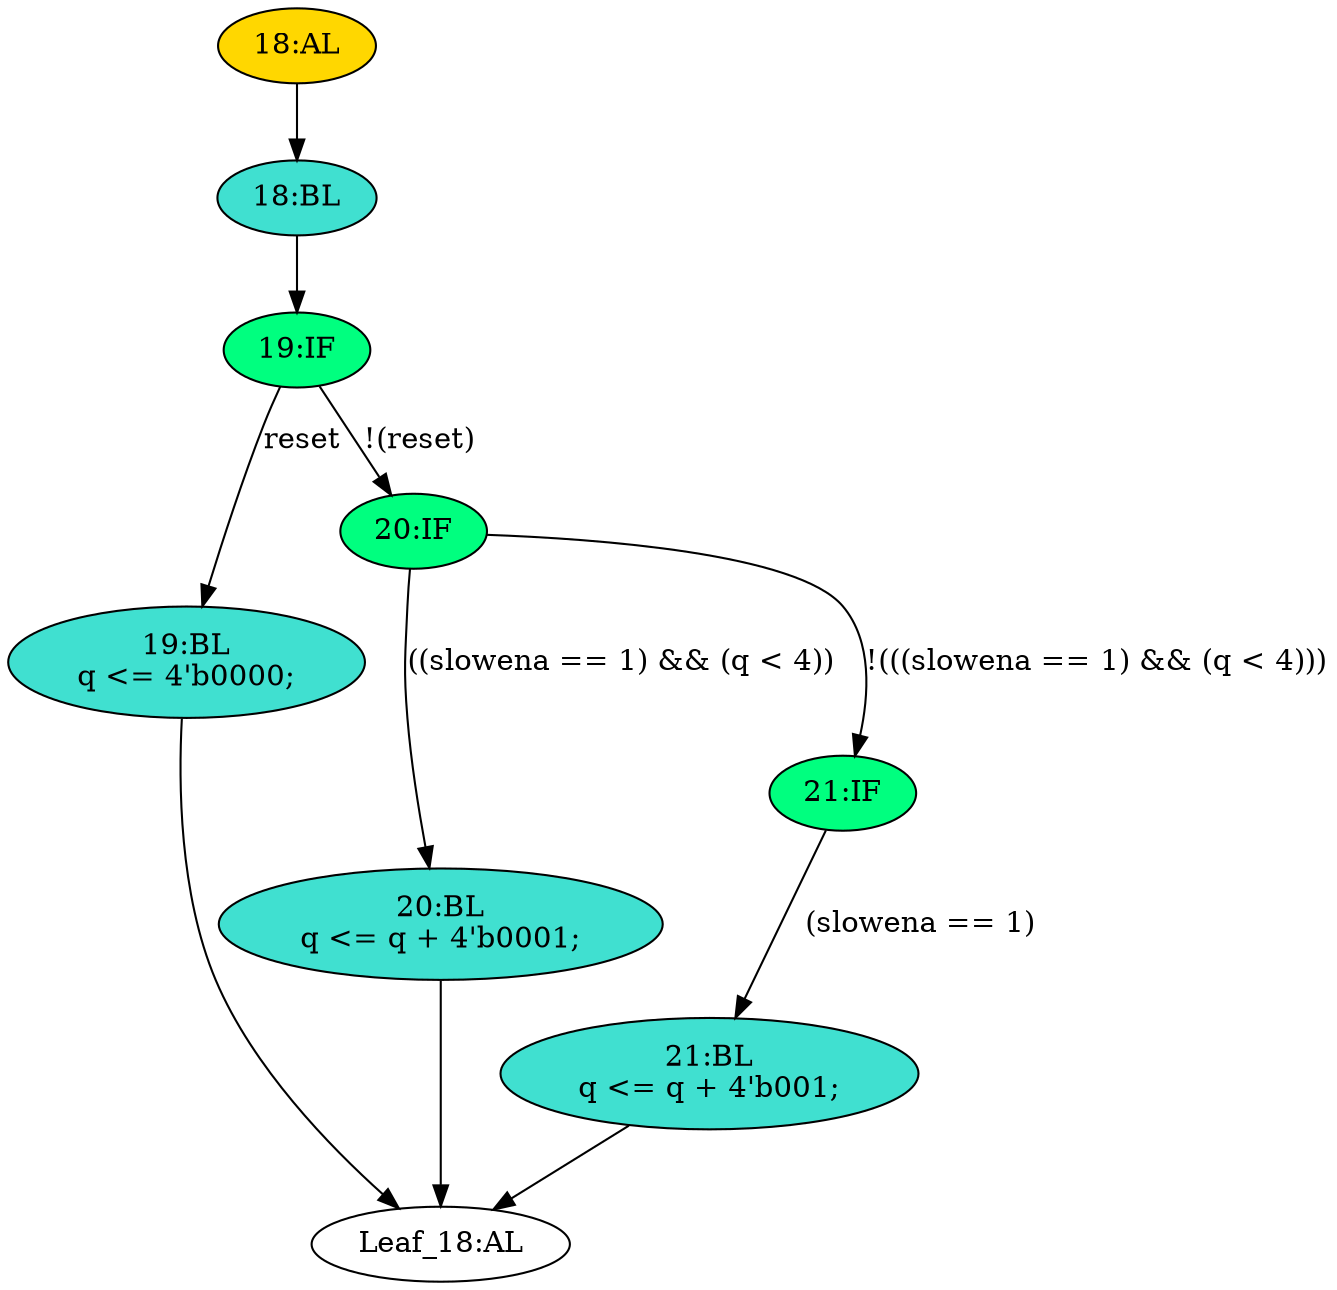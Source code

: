 strict digraph "" {
	node [label="\N"];
	"18:BL"	[ast="<pyverilog.vparser.ast.Block object at 0x7f9f51aa1350>",
		fillcolor=turquoise,
		label="18:BL",
		statements="[]",
		style=filled,
		typ=Block];
	"19:IF"	[ast="<pyverilog.vparser.ast.IfStatement object at 0x7f9f51f98350>",
		fillcolor=springgreen,
		label="19:IF",
		statements="[]",
		style=filled,
		typ=IfStatement];
	"18:BL" -> "19:IF"	[cond="[]",
		lineno=None];
	"19:BL"	[ast="<pyverilog.vparser.ast.Block object at 0x7f9f51f98e50>",
		fillcolor=turquoise,
		label="19:BL
q <= 4'b0000;",
		statements="[<pyverilog.vparser.ast.NonblockingSubstitution object at 0x7f9f5c78fd10>]",
		style=filled,
		typ=Block];
	"Leaf_18:AL"	[def_var="['q']",
		label="Leaf_18:AL"];
	"19:BL" -> "Leaf_18:AL"	[cond="[]",
		lineno=None];
	"21:BL"	[ast="<pyverilog.vparser.ast.Block object at 0x7f9f51a83cd0>",
		fillcolor=turquoise,
		label="21:BL
q <= q + 4'b001;",
		statements="[<pyverilog.vparser.ast.NonblockingSubstitution object at 0x7f9f51a83d10>]",
		style=filled,
		typ=Block];
	"21:BL" -> "Leaf_18:AL"	[cond="[]",
		lineno=None];
	"20:BL"	[ast="<pyverilog.vparser.ast.Block object at 0x7f9f51a83fd0>",
		fillcolor=turquoise,
		label="20:BL
q <= q + 4'b0001;",
		statements="[<pyverilog.vparser.ast.NonblockingSubstitution object at 0x7f9f51aa1050>]",
		style=filled,
		typ=Block];
	"20:BL" -> "Leaf_18:AL"	[cond="[]",
		lineno=None];
	"19:IF" -> "19:BL"	[cond="['reset']",
		label=reset,
		lineno=19];
	"20:IF"	[ast="<pyverilog.vparser.ast.IfStatement object at 0x7f9f51a83b10>",
		fillcolor=springgreen,
		label="20:IF",
		statements="[]",
		style=filled,
		typ=IfStatement];
	"19:IF" -> "20:IF"	[cond="['reset']",
		label="!(reset)",
		lineno=19];
	"21:IF"	[ast="<pyverilog.vparser.ast.IfStatement object at 0x7f9f51a83c50>",
		fillcolor=springgreen,
		label="21:IF",
		statements="[]",
		style=filled,
		typ=IfStatement];
	"21:IF" -> "21:BL"	[cond="['slowena']",
		label="(slowena == 1)",
		lineno=21];
	"20:IF" -> "20:BL"	[cond="['slowena', 'q']",
		label="((slowena == 1) && (q < 4))",
		lineno=20];
	"20:IF" -> "21:IF"	[cond="['slowena', 'q']",
		label="!(((slowena == 1) && (q < 4)))",
		lineno=20];
	"18:AL"	[ast="<pyverilog.vparser.ast.Always object at 0x7f9f51aa13d0>",
		clk_sens=True,
		fillcolor=gold,
		label="18:AL",
		sens="['clk']",
		statements="[]",
		style=filled,
		typ=Always,
		use_var="['reset', 'q', 'slowena']"];
	"18:AL" -> "18:BL"	[cond="[]",
		lineno=None];
}
